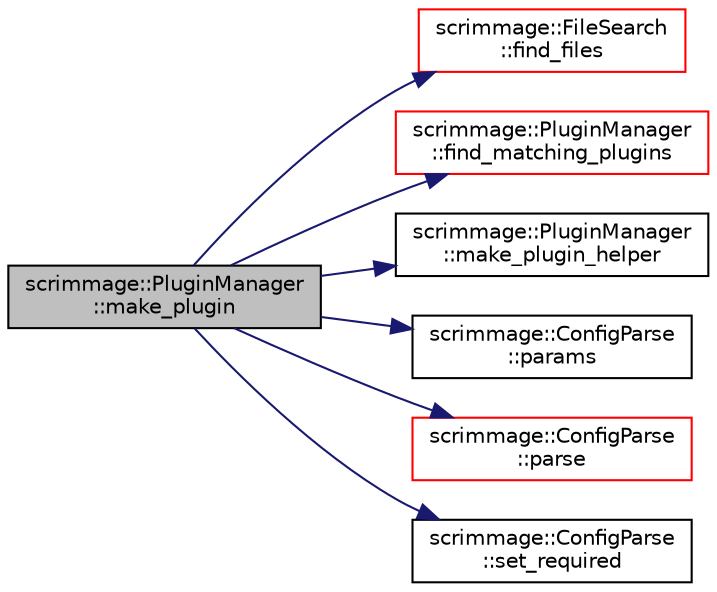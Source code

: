 digraph "scrimmage::PluginManager::make_plugin"
{
 // LATEX_PDF_SIZE
  edge [fontname="Helvetica",fontsize="10",labelfontname="Helvetica",labelfontsize="10"];
  node [fontname="Helvetica",fontsize="10",shape=record];
  rankdir="LR";
  Node1 [label="scrimmage::PluginManager\l::make_plugin",height=0.2,width=0.4,color="black", fillcolor="grey75", style="filled", fontcolor="black",tooltip=" "];
  Node1 -> Node2 [color="midnightblue",fontsize="10",style="solid",fontname="Helvetica"];
  Node2 [label="scrimmage::FileSearch\l::find_files",height=0.2,width=0.4,color="red", fillcolor="white", style="filled",URL="$classscrimmage_1_1FileSearch.html#ac4d4bc23721e01f4ff0ff1eaef0a63be",tooltip=" "];
  Node1 -> Node4 [color="midnightblue",fontsize="10",style="solid",fontname="Helvetica"];
  Node4 [label="scrimmage::PluginManager\l::find_matching_plugins",height=0.2,width=0.4,color="red", fillcolor="white", style="filled",URL="$classscrimmage_1_1PluginManager.html#aaaf0f0916cf0503c5a29683977cccf8d",tooltip=" "];
  Node1 -> Node6 [color="midnightblue",fontsize="10",style="solid",fontname="Helvetica"];
  Node6 [label="scrimmage::PluginManager\l::make_plugin_helper",height=0.2,width=0.4,color="black", fillcolor="white", style="filled",URL="$classscrimmage_1_1PluginManager.html#a20f374b8a111d815d4286e4365879082",tooltip=" "];
  Node1 -> Node7 [color="midnightblue",fontsize="10",style="solid",fontname="Helvetica"];
  Node7 [label="scrimmage::ConfigParse\l::params",height=0.2,width=0.4,color="black", fillcolor="white", style="filled",URL="$classscrimmage_1_1ConfigParse.html#ad458e0b5366b8b901918030b3c383c0b",tooltip=" "];
  Node1 -> Node8 [color="midnightblue",fontsize="10",style="solid",fontname="Helvetica"];
  Node8 [label="scrimmage::ConfigParse\l::parse",height=0.2,width=0.4,color="red", fillcolor="white", style="filled",URL="$classscrimmage_1_1ConfigParse.html#a63316b2845ccc4bbc0c87eb88b72a3e6",tooltip=" "];
  Node1 -> Node13 [color="midnightblue",fontsize="10",style="solid",fontname="Helvetica"];
  Node13 [label="scrimmage::ConfigParse\l::set_required",height=0.2,width=0.4,color="black", fillcolor="white", style="filled",URL="$classscrimmage_1_1ConfigParse.html#ae3fe85774dd42584d02f36514a45f3e3",tooltip=" "];
}
